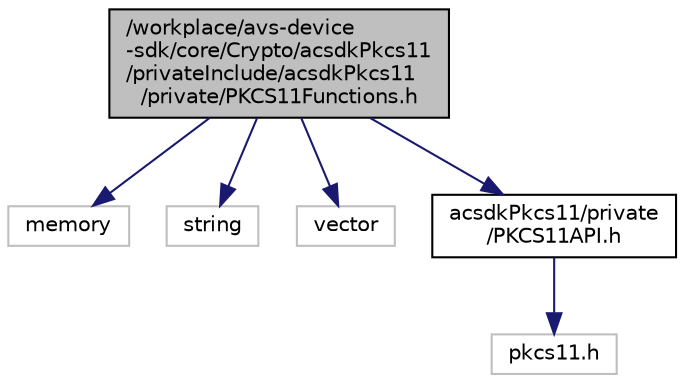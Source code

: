 digraph "/workplace/avs-device-sdk/core/Crypto/acsdkPkcs11/privateInclude/acsdkPkcs11/private/PKCS11Functions.h"
{
  edge [fontname="Helvetica",fontsize="10",labelfontname="Helvetica",labelfontsize="10"];
  node [fontname="Helvetica",fontsize="10",shape=record];
  Node0 [label="/workplace/avs-device\l-sdk/core/Crypto/acsdkPkcs11\l/privateInclude/acsdkPkcs11\l/private/PKCS11Functions.h",height=0.2,width=0.4,color="black", fillcolor="grey75", style="filled", fontcolor="black"];
  Node0 -> Node1 [color="midnightblue",fontsize="10",style="solid",fontname="Helvetica"];
  Node1 [label="memory",height=0.2,width=0.4,color="grey75", fillcolor="white", style="filled"];
  Node0 -> Node2 [color="midnightblue",fontsize="10",style="solid",fontname="Helvetica"];
  Node2 [label="string",height=0.2,width=0.4,color="grey75", fillcolor="white", style="filled"];
  Node0 -> Node3 [color="midnightblue",fontsize="10",style="solid",fontname="Helvetica"];
  Node3 [label="vector",height=0.2,width=0.4,color="grey75", fillcolor="white", style="filled"];
  Node0 -> Node4 [color="midnightblue",fontsize="10",style="solid",fontname="Helvetica"];
  Node4 [label="acsdkPkcs11/private\l/PKCS11API.h",height=0.2,width=0.4,color="black", fillcolor="white", style="filled",URL="$_p_k_c_s11_a_p_i_8h.html"];
  Node4 -> Node5 [color="midnightblue",fontsize="10",style="solid",fontname="Helvetica"];
  Node5 [label="pkcs11.h",height=0.2,width=0.4,color="grey75", fillcolor="white", style="filled"];
}
